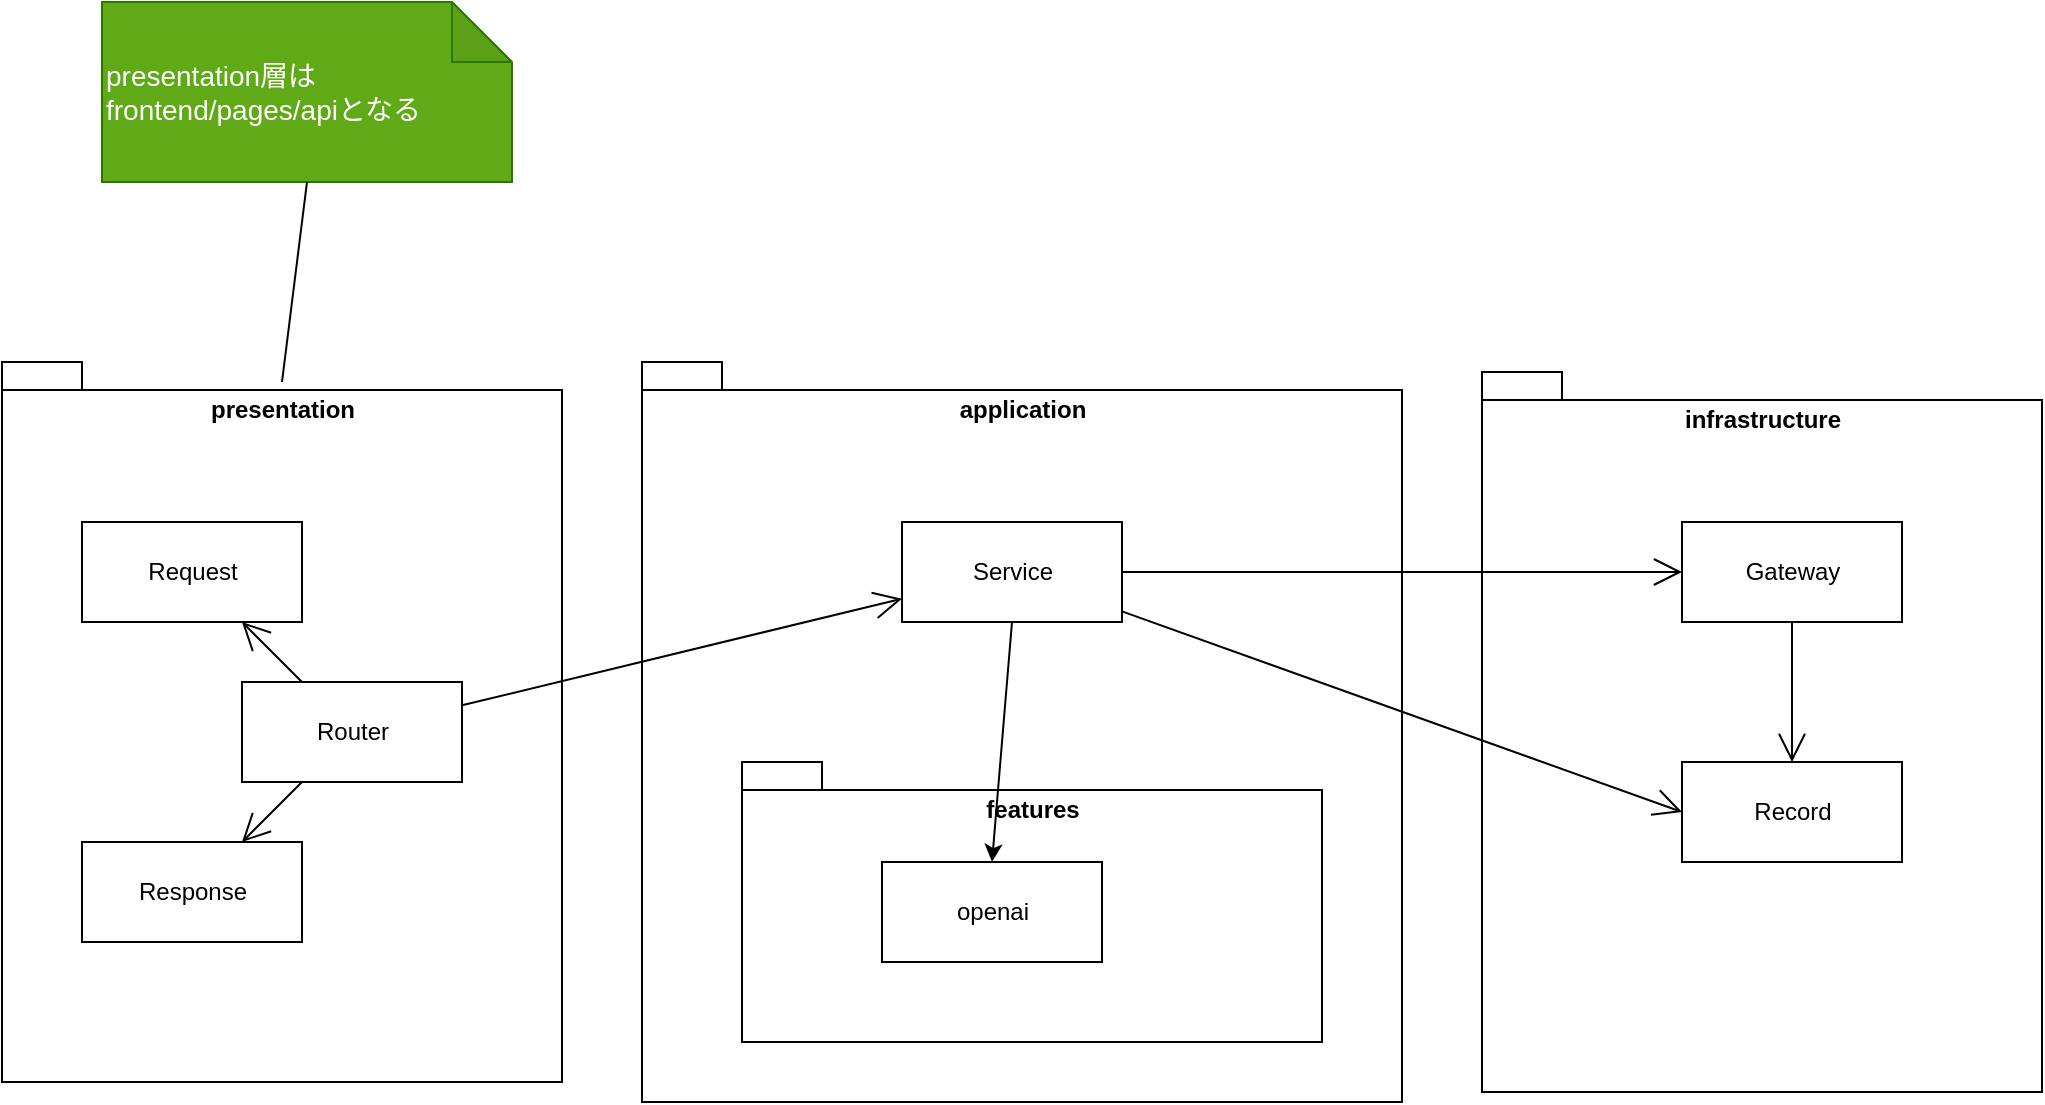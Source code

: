 <mxfile>
    <diagram id="rKGhsMUT5y3-hI4Df5oq" name="ページ1">
        <mxGraphModel dx="1654" dy="1093" grid="1" gridSize="10" guides="1" tooltips="1" connect="1" arrows="1" fold="1" page="1" pageScale="1" pageWidth="827" pageHeight="1169" math="0" shadow="0">
            <root>
                <mxCell id="0"/>
                <mxCell id="1" parent="0"/>
                <mxCell id="3" value="presentation" style="shape=folder;fontStyle=1;spacingTop=10;tabWidth=40;tabHeight=14;tabPosition=left;html=1;verticalAlign=top;fillColor=none;" vertex="1" parent="1">
                    <mxGeometry x="-360" y="270" width="280" height="360" as="geometry"/>
                </mxCell>
                <mxCell id="4" value="application" style="shape=folder;fontStyle=1;spacingTop=10;tabWidth=40;tabHeight=14;tabPosition=left;html=1;verticalAlign=top;fillColor=none;" vertex="1" parent="1">
                    <mxGeometry x="-40" y="270" width="380" height="370" as="geometry"/>
                </mxCell>
                <mxCell id="5" value="infrastructure" style="shape=folder;fontStyle=1;spacingTop=10;tabWidth=40;tabHeight=14;tabPosition=left;html=1;verticalAlign=top;fillColor=none;" vertex="1" parent="1">
                    <mxGeometry x="380" y="275" width="280" height="360" as="geometry"/>
                </mxCell>
                <mxCell id="6" value="Router" style="html=1;" vertex="1" parent="1">
                    <mxGeometry x="-240" y="430" width="110" height="50" as="geometry"/>
                </mxCell>
                <mxCell id="7" value="Request" style="html=1;" vertex="1" parent="1">
                    <mxGeometry x="-320" y="350" width="110" height="50" as="geometry"/>
                </mxCell>
                <mxCell id="8" value="Response" style="html=1;" vertex="1" parent="1">
                    <mxGeometry x="-320" y="510" width="110" height="50" as="geometry"/>
                </mxCell>
                <mxCell id="33" style="edgeStyle=none;html=1;exitX=0.5;exitY=1;exitDx=0;exitDy=0;entryX=0.5;entryY=0;entryDx=0;entryDy=0;fontSize=14;" edge="1" parent="1" source="9" target="32">
                    <mxGeometry relative="1" as="geometry"/>
                </mxCell>
                <mxCell id="9" value="Service" style="html=1;" vertex="1" parent="1">
                    <mxGeometry x="90" y="350" width="110" height="50" as="geometry"/>
                </mxCell>
                <mxCell id="11" value="Gateway" style="html=1;" vertex="1" parent="1">
                    <mxGeometry x="480" y="350" width="110" height="50" as="geometry"/>
                </mxCell>
                <mxCell id="12" value="Record" style="html=1;" vertex="1" parent="1">
                    <mxGeometry x="480" y="470" width="110" height="50" as="geometry"/>
                </mxCell>
                <mxCell id="13" value="" style="endArrow=open;endFill=1;endSize=12;html=1;" edge="1" parent="1" source="6" target="7">
                    <mxGeometry width="160" relative="1" as="geometry">
                        <mxPoint x="-20" y="530" as="sourcePoint"/>
                        <mxPoint x="140" y="530" as="targetPoint"/>
                    </mxGeometry>
                </mxCell>
                <mxCell id="14" value="" style="endArrow=open;endFill=1;endSize=12;html=1;" edge="1" parent="1" source="6" target="8">
                    <mxGeometry width="160" relative="1" as="geometry">
                        <mxPoint x="-214.444" y="450" as="sourcePoint"/>
                        <mxPoint x="-245.556" y="410" as="targetPoint"/>
                    </mxGeometry>
                </mxCell>
                <mxCell id="15" value="" style="endArrow=open;endFill=1;endSize=12;html=1;" edge="1" parent="1" source="6" target="9">
                    <mxGeometry width="160" relative="1" as="geometry">
                        <mxPoint x="-213.182" y="500" as="sourcePoint"/>
                        <mxPoint x="-256.818" y="560" as="targetPoint"/>
                    </mxGeometry>
                </mxCell>
                <mxCell id="19" value="" style="endArrow=open;endFill=1;endSize=12;html=1;entryX=0;entryY=0.5;entryDx=0;entryDy=0;" edge="1" parent="1" source="9" target="12">
                    <mxGeometry width="160" relative="1" as="geometry">
                        <mxPoint x="200" y="487.407" as="sourcePoint"/>
                        <mxPoint x="360" y="455" as="targetPoint"/>
                    </mxGeometry>
                </mxCell>
                <mxCell id="20" value="" style="endArrow=open;endFill=1;endSize=12;html=1;" edge="1" parent="1" source="11" target="12">
                    <mxGeometry width="160" relative="1" as="geometry">
                        <mxPoint x="-20" y="470" as="sourcePoint"/>
                        <mxPoint x="240" y="470" as="targetPoint"/>
                    </mxGeometry>
                </mxCell>
                <mxCell id="22" value="" style="endArrow=open;endFill=1;endSize=12;html=1;entryX=0;entryY=0.5;entryDx=0;entryDy=0;" edge="1" parent="1" source="9" target="11">
                    <mxGeometry width="160" relative="1" as="geometry">
                        <mxPoint x="200" y="472.857" as="sourcePoint"/>
                        <mxPoint x="360" y="390.714" as="targetPoint"/>
                    </mxGeometry>
                </mxCell>
                <mxCell id="26" value="presentation層はfrontend/pages/apiとなる" style="shape=note;whiteSpace=wrap;html=1;backgroundOutline=1;darkOpacity=0.05;fillColor=#60a917;fontColor=#ffffff;strokeColor=#2D7600;fontSize=14;align=left;" vertex="1" parent="1">
                    <mxGeometry x="-310" y="90" width="205" height="90" as="geometry"/>
                </mxCell>
                <mxCell id="29" value="" style="endArrow=none;html=1;entryX=0.5;entryY=1;entryDx=0;entryDy=0;entryPerimeter=0;exitX=0.5;exitY=0.028;exitDx=0;exitDy=0;exitPerimeter=0;" edge="1" parent="1" source="3" target="26">
                    <mxGeometry width="50" height="50" relative="1" as="geometry">
                        <mxPoint x="-150" y="320" as="sourcePoint"/>
                        <mxPoint x="-100" y="270" as="targetPoint"/>
                    </mxGeometry>
                </mxCell>
                <mxCell id="31" value="features" style="shape=folder;fontStyle=1;spacingTop=10;tabWidth=40;tabHeight=14;tabPosition=left;html=1;verticalAlign=top;fillColor=none;" vertex="1" parent="1">
                    <mxGeometry x="10" y="470" width="290" height="140" as="geometry"/>
                </mxCell>
                <mxCell id="32" value="openai" style="html=1;" vertex="1" parent="1">
                    <mxGeometry x="80" y="520" width="110" height="50" as="geometry"/>
                </mxCell>
            </root>
        </mxGraphModel>
    </diagram>
</mxfile>